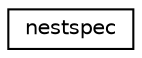 digraph "Graphical Class Hierarchy"
{
 // INTERACTIVE_SVG=YES
 // LATEX_PDF_SIZE
  edge [fontname="Helvetica",fontsize="10",labelfontname="Helvetica",labelfontsize="10"];
  node [fontname="Helvetica",fontsize="10",shape=record];
  rankdir="LR";
  Node0 [label="nestspec",height=0.2,width=0.4,color="black", fillcolor="white", style="filled",URL="$structmpp__domains__mod_1_1nestspec.html",tooltip="Used to specify bounds and index information for nested tiles as a linked list."];
}

